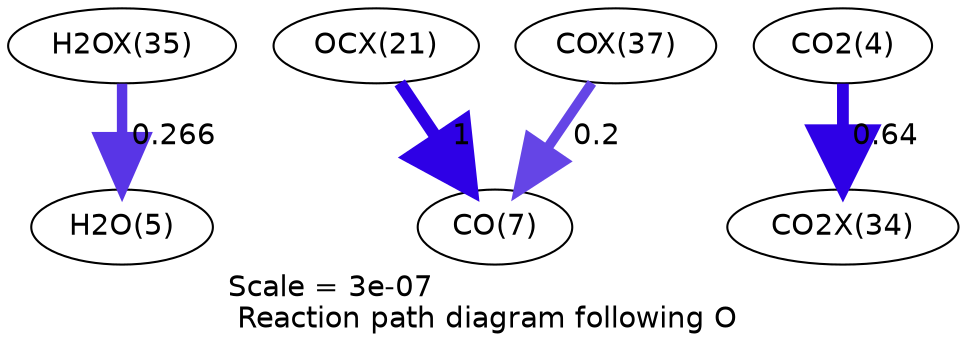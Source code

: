 digraph reaction_paths {
center=1;
s40 -> s7[fontname="Helvetica", penwidth=5, arrowsize=2.5, color="0.7, 0.766, 0.9"
, label=" 0.266"];
s31 -> s9[fontname="Helvetica", penwidth=6, arrowsize=3, color="0.7, 1.5, 0.9"
, label=" 1"];
s42 -> s9[fontname="Helvetica", penwidth=4.78, arrowsize=2.39, color="0.7, 0.7, 0.9"
, label=" 0.2"];
s6 -> s39[fontname="Helvetica", penwidth=5.66, arrowsize=2.83, color="0.7, 1.14, 0.9"
, label=" 0.64"];
s6 [ fontname="Helvetica", label="CO2(4)"];
s7 [ fontname="Helvetica", label="H2O(5)"];
s9 [ fontname="Helvetica", label="CO(7)"];
s31 [ fontname="Helvetica", label="OCX(21)"];
s39 [ fontname="Helvetica", label="CO2X(34)"];
s40 [ fontname="Helvetica", label="H2OX(35)"];
s42 [ fontname="Helvetica", label="COX(37)"];
 label = "Scale = 3e-07\l Reaction path diagram following O";
 fontname = "Helvetica";
}
